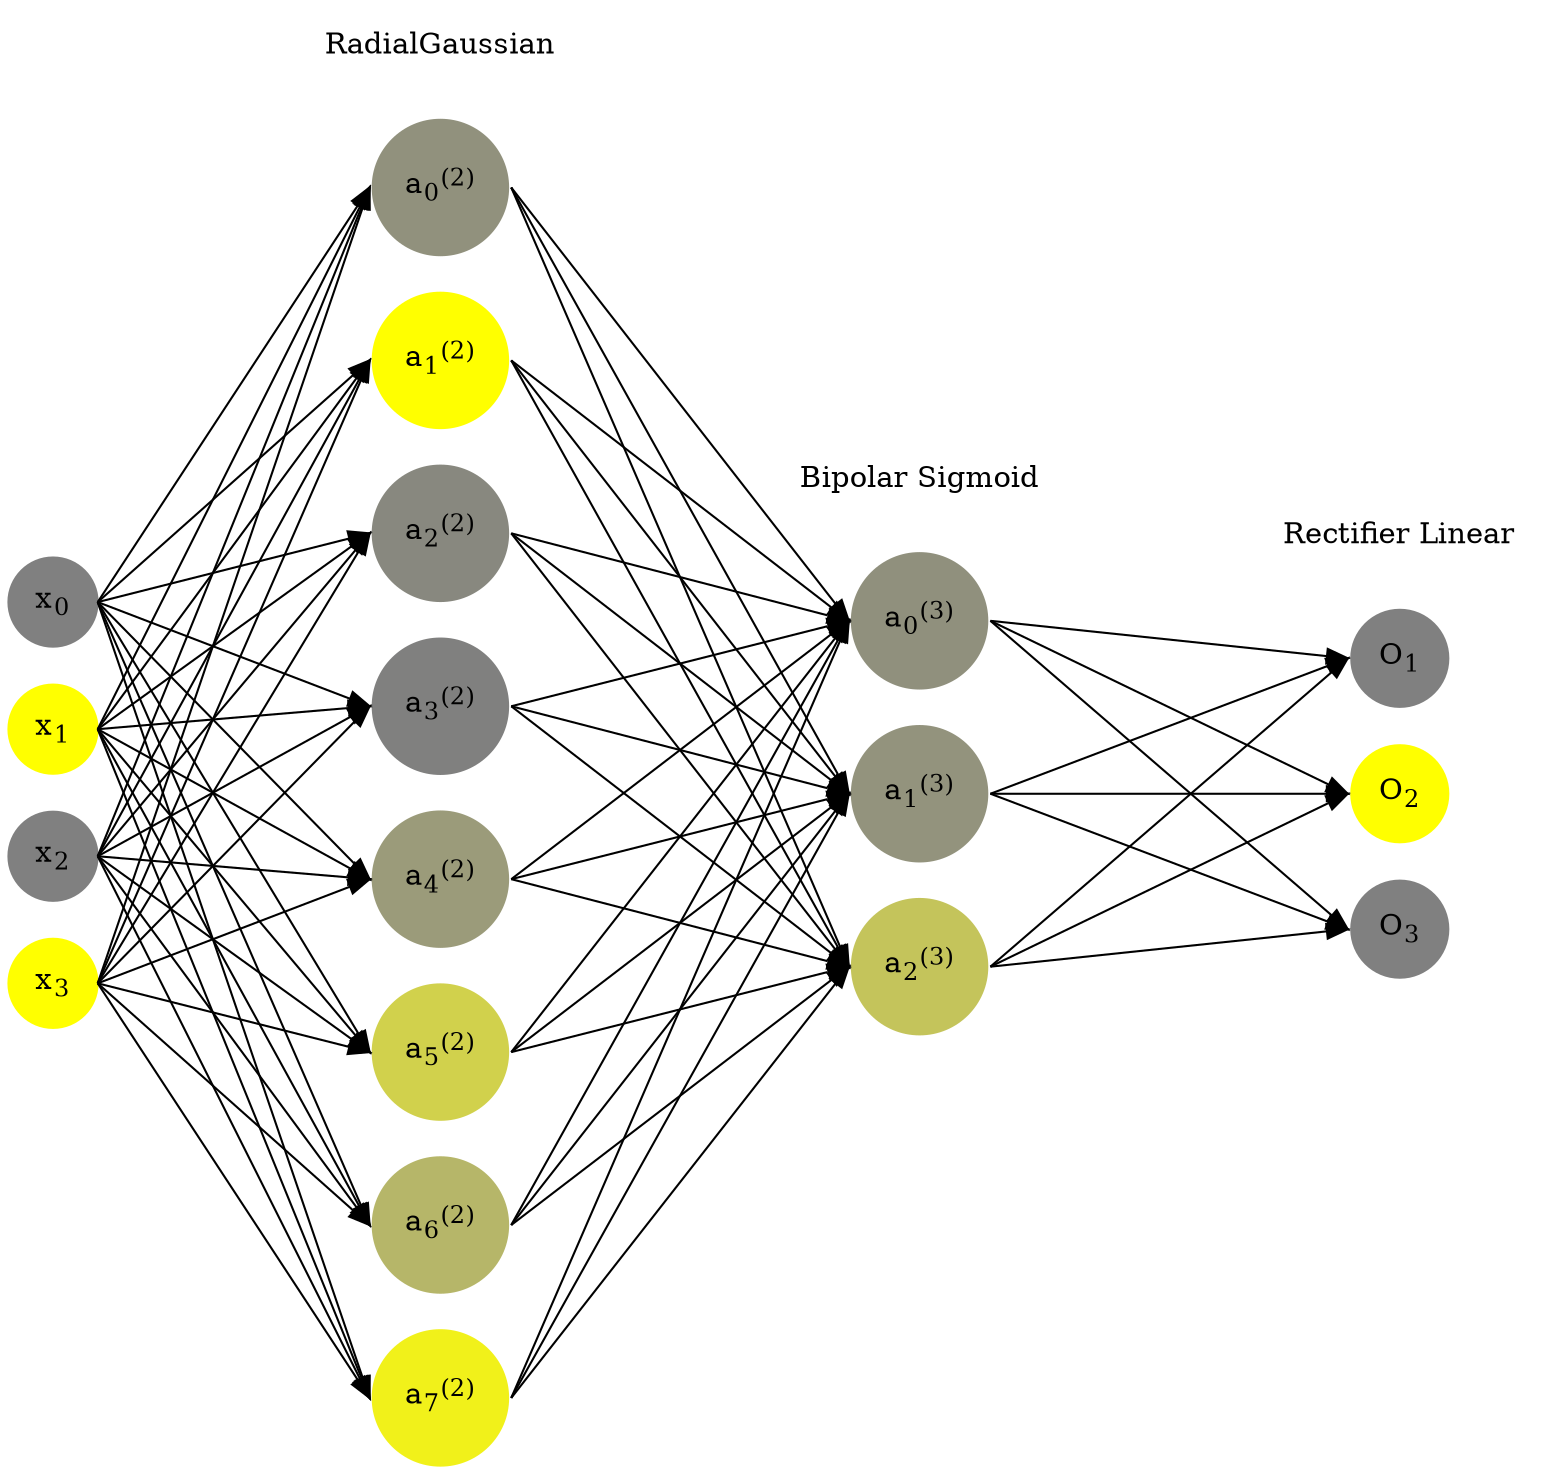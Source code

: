 digraph G {
	rankdir = LR;
	splines=false;
	edge[style=invis];
	ranksep= 1.4;
	{
	node [shape=circle, color="0.1667, 0.0, 0.5", style=filled, fillcolor="0.1667, 0.0, 0.5"];
	x0 [label=<x<sub>0</sub>>];
	}
	{
	node [shape=circle, color="0.1667, 1.0, 1.0", style=filled, fillcolor="0.1667, 1.0, 1.0"];
	x1 [label=<x<sub>1</sub>>];
	}
	{
	node [shape=circle, color="0.1667, 0.0, 0.5", style=filled, fillcolor="0.1667, 0.0, 0.5"];
	x2 [label=<x<sub>2</sub>>];
	}
	{
	node [shape=circle, color="0.1667, 1.0, 1.0", style=filled, fillcolor="0.1667, 1.0, 1.0"];
	x3 [label=<x<sub>3</sub>>];
	}
	{
	node [shape=circle, color="0.1667, 0.137470, 0.568735", style=filled, fillcolor="0.1667, 0.137470, 0.568735"];
	a02 [label=<a<sub>0</sub><sup>(2)</sup>>];
	}
	{
	node [shape=circle, color="0.1667, 0.999449, 0.999724", style=filled, fillcolor="0.1667, 0.999449, 0.999724"];
	a12 [label=<a<sub>1</sub><sup>(2)</sup>>];
	}
	{
	node [shape=circle, color="0.1667, 0.066795, 0.533398", style=filled, fillcolor="0.1667, 0.066795, 0.533398"];
	a22 [label=<a<sub>2</sub><sup>(2)</sup>>];
	}
	{
	node [shape=circle, color="0.1667, 0.003520, 0.501760", style=filled, fillcolor="0.1667, 0.003520, 0.501760"];
	a32 [label=<a<sub>3</sub><sup>(2)</sup>>];
	}
	{
	node [shape=circle, color="0.1667, 0.211752, 0.605876", style=filled, fillcolor="0.1667, 0.211752, 0.605876"];
	a42 [label=<a<sub>4</sub><sup>(2)</sup>>];
	}
	{
	node [shape=circle, color="0.1667, 0.633414, 0.816707", style=filled, fillcolor="0.1667, 0.633414, 0.816707"];
	a52 [label=<a<sub>5</sub><sup>(2)</sup>>];
	}
	{
	node [shape=circle, color="0.1667, 0.422888, 0.711444", style=filled, fillcolor="0.1667, 0.422888, 0.711444"];
	a62 [label=<a<sub>6</sub><sup>(2)</sup>>];
	}
	{
	node [shape=circle, color="0.1667, 0.890336, 0.945168", style=filled, fillcolor="0.1667, 0.890336, 0.945168"];
	a72 [label=<a<sub>7</sub><sup>(2)</sup>>];
	}
	{
	node [shape=circle, color="0.1667, 0.131403, 0.565701", style=filled, fillcolor="0.1667, 0.131403, 0.565701"];
	a03 [label=<a<sub>0</sub><sup>(3)</sup>>];
	}
	{
	node [shape=circle, color="0.1667, 0.152575, 0.576287", style=filled, fillcolor="0.1667, 0.152575, 0.576287"];
	a13 [label=<a<sub>1</sub><sup>(3)</sup>>];
	}
	{
	node [shape=circle, color="0.1667, 0.534960, 0.767480", style=filled, fillcolor="0.1667, 0.534960, 0.767480"];
	a23 [label=<a<sub>2</sub><sup>(3)</sup>>];
	}
	{
	node [shape=circle, color="0.1667, 0.0, 0.5", style=filled, fillcolor="0.1667, 0.0, 0.5"];
	O1 [label=<O<sub>1</sub>>];
	}
	{
	node [shape=circle, color="0.1667, 1.0, 1.0", style=filled, fillcolor="0.1667, 1.0, 1.0"];
	O2 [label=<O<sub>2</sub>>];
	}
	{
	node [shape=circle, color="0.1667, 0.0, 0.5", style=filled, fillcolor="0.1667, 0.0, 0.5"];
	O3 [label=<O<sub>3</sub>>];
	}
	{
	rank=same;
	x0->x1->x2->x3;
	}
	{
	rank=same;
	a02->a12->a22->a32->a42->a52->a62->a72;
	}
	{
	rank=same;
	a03->a13->a23;
	}
	{
	rank=same;
	O1->O2->O3;
	}
	l1 [shape=plaintext,label="RadialGaussian"];
	l1->a02;
	{rank=same; l1;a02};
	l2 [shape=plaintext,label="Bipolar Sigmoid"];
	l2->a03;
	{rank=same; l2;a03};
	l3 [shape=plaintext,label="Rectifier Linear"];
	l3->O1;
	{rank=same; l3;O1};
edge[style=solid, tailport=e, headport=w];
	{x0;x1;x2;x3} -> {a02;a12;a22;a32;a42;a52;a62;a72};
	{a02;a12;a22;a32;a42;a52;a62;a72} -> {a03;a13;a23};
	{a03;a13;a23} -> {O1,O2,O3};
}
